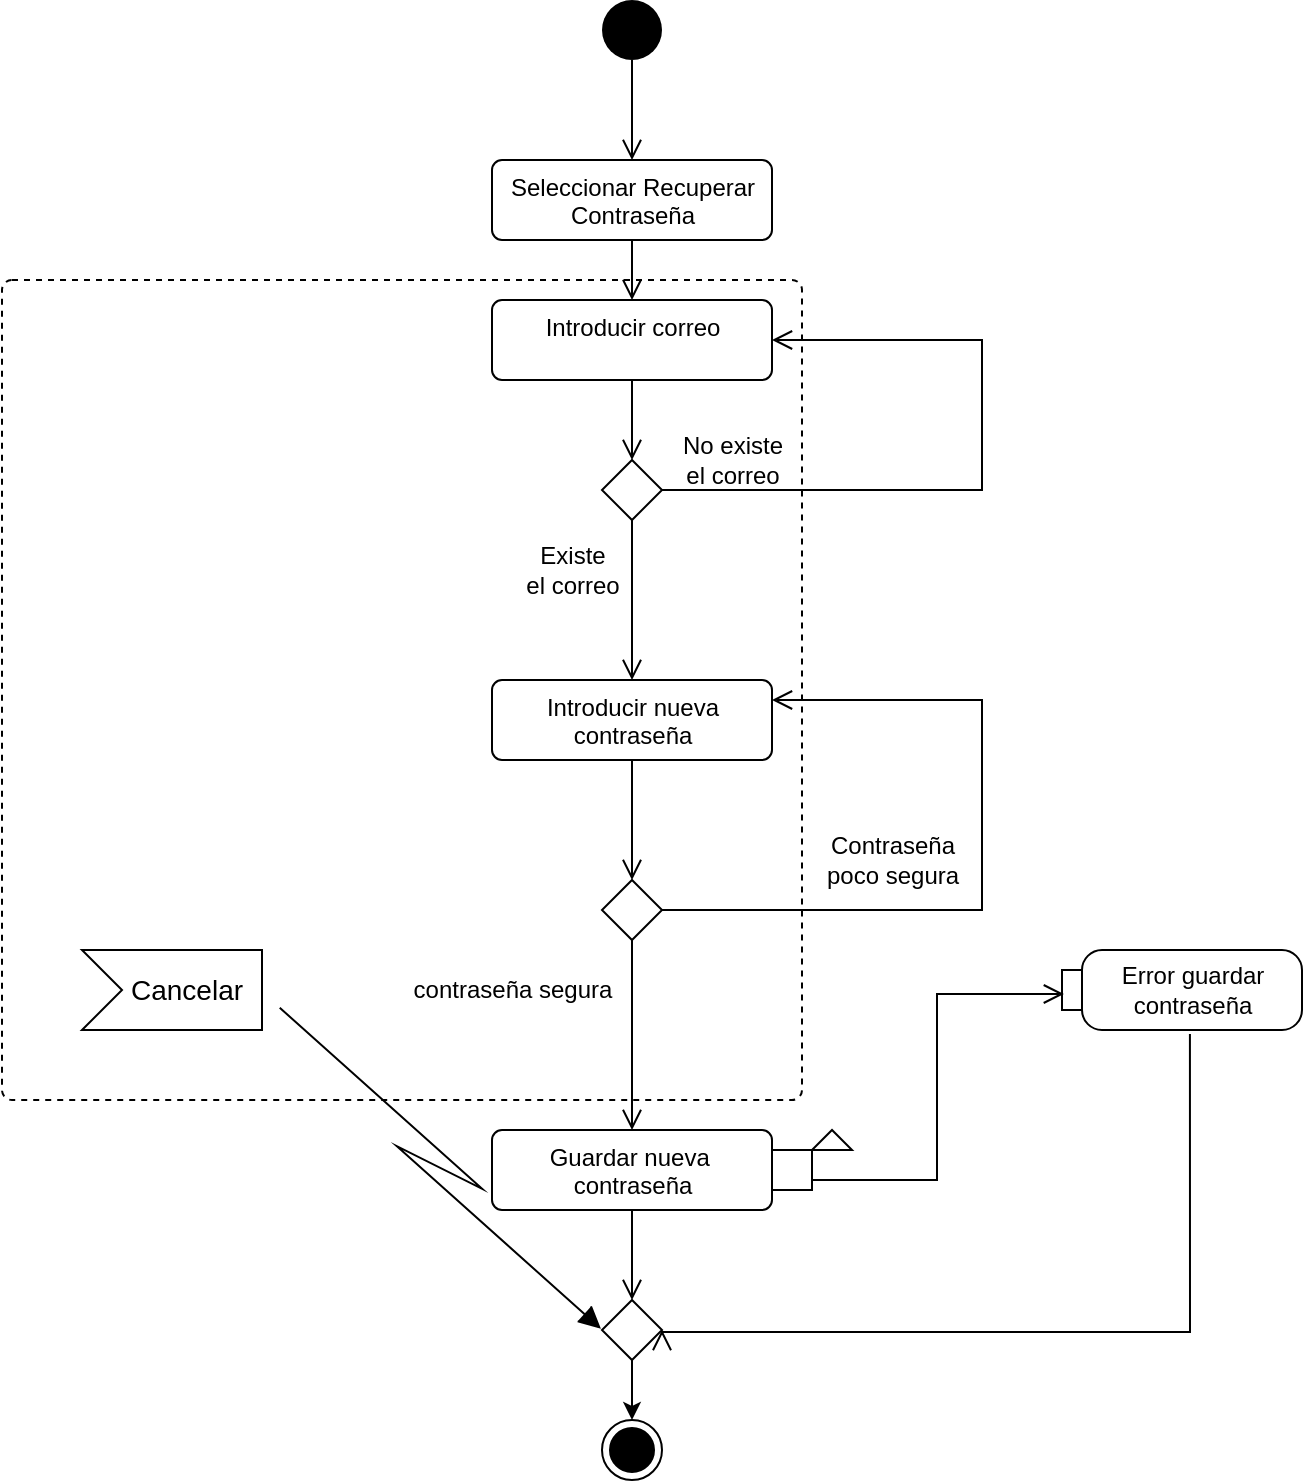 <mxfile version="15.4.0" type="device"><diagram id="eIY6OIiHta7W6_Vnu1Kx" name="Page-1"><mxGraphModel dx="677" dy="353" grid="1" gridSize="10" guides="1" tooltips="1" connect="1" arrows="1" fold="1" page="1" pageScale="1" pageWidth="850" pageHeight="1100" math="0" shadow="0"><root><mxCell id="0"/><mxCell id="1" parent="0"/><mxCell id="2keiegsH4LJDuniGI3In-35" value="" style="html=1;align=center;verticalAlign=top;rounded=1;absoluteArcSize=1;arcSize=10;dashed=1;" parent="1" vertex="1"><mxGeometry x="110" y="260" width="400" height="410" as="geometry"/></mxCell><mxCell id="2keiegsH4LJDuniGI3In-1" value="" style="ellipse;fillColor=#000000;strokeColor=none;" parent="1" vertex="1"><mxGeometry x="410" y="120" width="30" height="30" as="geometry"/></mxCell><mxCell id="2keiegsH4LJDuniGI3In-2" value="" style="endArrow=open;startArrow=none;endFill=0;startFill=0;endSize=8;html=1;verticalAlign=bottom;labelBackgroundColor=none;strokeWidth=1;rounded=0;edgeStyle=orthogonalEdgeStyle;exitX=0.5;exitY=1;exitDx=0;exitDy=0;entryX=0.5;entryY=0;entryDx=0;entryDy=0;" parent="1" source="2keiegsH4LJDuniGI3In-1" target="2keiegsH4LJDuniGI3In-3" edge="1"><mxGeometry width="160" relative="1" as="geometry"><mxPoint x="340" y="300" as="sourcePoint"/><mxPoint x="425" y="210" as="targetPoint"/></mxGeometry></mxCell><mxCell id="2keiegsH4LJDuniGI3In-3" value="Seleccionar Recuperar&lt;br&gt;Contraseña" style="html=1;align=center;verticalAlign=top;rounded=1;absoluteArcSize=1;arcSize=10;dashed=0;" parent="1" vertex="1"><mxGeometry x="355" y="200" width="140" height="40" as="geometry"/></mxCell><mxCell id="2keiegsH4LJDuniGI3In-4" value="Introducir correo" style="html=1;align=center;verticalAlign=top;rounded=1;absoluteArcSize=1;arcSize=10;dashed=0;" parent="1" vertex="1"><mxGeometry x="355" y="270" width="140" height="40" as="geometry"/></mxCell><mxCell id="2keiegsH4LJDuniGI3In-5" value="" style="rhombus;" parent="1" vertex="1"><mxGeometry x="410" y="350" width="30" height="30" as="geometry"/></mxCell><mxCell id="2keiegsH4LJDuniGI3In-6" value="" style="endArrow=open;startArrow=none;endFill=0;startFill=0;endSize=8;html=1;verticalAlign=bottom;labelBackgroundColor=none;strokeWidth=1;rounded=0;edgeStyle=orthogonalEdgeStyle;exitX=0.5;exitY=1;exitDx=0;exitDy=0;entryX=0.5;entryY=0;entryDx=0;entryDy=0;" parent="1" source="2keiegsH4LJDuniGI3In-3" target="2keiegsH4LJDuniGI3In-4" edge="1"><mxGeometry width="160" relative="1" as="geometry"><mxPoint x="435" y="160" as="sourcePoint"/><mxPoint x="435" y="210" as="targetPoint"/><Array as="points"><mxPoint x="425" y="260"/><mxPoint x="425" y="260"/></Array></mxGeometry></mxCell><mxCell id="2keiegsH4LJDuniGI3In-7" value="" style="endArrow=open;startArrow=none;endFill=0;startFill=0;endSize=8;html=1;verticalAlign=bottom;labelBackgroundColor=none;strokeWidth=1;rounded=0;edgeStyle=orthogonalEdgeStyle;exitX=0.5;exitY=1;exitDx=0;exitDy=0;entryX=0.5;entryY=0;entryDx=0;entryDy=0;" parent="1" source="2keiegsH4LJDuniGI3In-4" target="2keiegsH4LJDuniGI3In-5" edge="1"><mxGeometry width="160" relative="1" as="geometry"><mxPoint x="510" y="370" as="sourcePoint"/><mxPoint x="510" y="420" as="targetPoint"/></mxGeometry></mxCell><mxCell id="2keiegsH4LJDuniGI3In-8" value="" style="endArrow=open;startArrow=none;endFill=0;startFill=0;endSize=8;html=1;verticalAlign=bottom;labelBackgroundColor=none;strokeWidth=1;rounded=0;edgeStyle=orthogonalEdgeStyle;exitX=1;exitY=0.5;exitDx=0;exitDy=0;entryX=1;entryY=0.5;entryDx=0;entryDy=0;" parent="1" source="2keiegsH4LJDuniGI3In-5" target="2keiegsH4LJDuniGI3In-4" edge="1"><mxGeometry width="160" relative="1" as="geometry"><mxPoint x="710" y="320" as="sourcePoint"/><mxPoint x="620" y="365" as="targetPoint"/><Array as="points"><mxPoint x="600" y="365"/><mxPoint x="600" y="290"/></Array></mxGeometry></mxCell><mxCell id="2keiegsH4LJDuniGI3In-9" value="No existe&lt;br&gt;el correo" style="text;html=1;align=center;verticalAlign=middle;resizable=0;points=[];autosize=1;strokeColor=none;fillColor=none;" parent="1" vertex="1"><mxGeometry x="440" y="335" width="70" height="30" as="geometry"/></mxCell><mxCell id="2keiegsH4LJDuniGI3In-10" value="" style="endArrow=open;startArrow=none;endFill=0;startFill=0;endSize=8;html=1;verticalAlign=bottom;labelBackgroundColor=none;strokeWidth=1;rounded=0;edgeStyle=orthogonalEdgeStyle;exitX=0.5;exitY=1;exitDx=0;exitDy=0;entryX=0.5;entryY=0;entryDx=0;entryDy=0;" parent="1" source="2keiegsH4LJDuniGI3In-5" target="2keiegsH4LJDuniGI3In-11" edge="1"><mxGeometry width="160" relative="1" as="geometry"><mxPoint x="420" y="420" as="sourcePoint"/><mxPoint x="425" y="430" as="targetPoint"/></mxGeometry></mxCell><mxCell id="2keiegsH4LJDuniGI3In-11" value="Introducir nueva&lt;br&gt;contraseña" style="html=1;align=center;verticalAlign=top;rounded=1;absoluteArcSize=1;arcSize=10;dashed=0;" parent="1" vertex="1"><mxGeometry x="355" y="460" width="140" height="40" as="geometry"/></mxCell><mxCell id="2keiegsH4LJDuniGI3In-12" value="Existe&lt;br&gt;el correo" style="text;html=1;align=center;verticalAlign=middle;resizable=0;points=[];autosize=1;strokeColor=none;fillColor=none;" parent="1" vertex="1"><mxGeometry x="365" y="390" width="60" height="30" as="geometry"/></mxCell><mxCell id="2keiegsH4LJDuniGI3In-13" value="" style="rhombus;" parent="1" vertex="1"><mxGeometry x="410" y="560" width="30" height="30" as="geometry"/></mxCell><mxCell id="2keiegsH4LJDuniGI3In-14" value="" style="endArrow=open;startArrow=none;endFill=0;startFill=0;endSize=8;html=1;verticalAlign=bottom;labelBackgroundColor=none;strokeWidth=1;rounded=0;edgeStyle=orthogonalEdgeStyle;exitX=0.5;exitY=1;exitDx=0;exitDy=0;entryX=0.5;entryY=0;entryDx=0;entryDy=0;" parent="1" source="2keiegsH4LJDuniGI3In-11" target="2keiegsH4LJDuniGI3In-13" edge="1"><mxGeometry width="160" relative="1" as="geometry"><mxPoint x="425" y="520" as="sourcePoint"/><mxPoint x="510" y="630" as="targetPoint"/></mxGeometry></mxCell><mxCell id="2keiegsH4LJDuniGI3In-15" value="" style="endArrow=open;startArrow=none;endFill=0;startFill=0;endSize=8;html=1;verticalAlign=bottom;labelBackgroundColor=none;strokeWidth=1;rounded=0;edgeStyle=orthogonalEdgeStyle;exitX=1;exitY=0.5;exitDx=0;exitDy=0;entryX=1;entryY=0.25;entryDx=0;entryDy=0;" parent="1" source="2keiegsH4LJDuniGI3In-13" target="2keiegsH4LJDuniGI3In-11" edge="1"><mxGeometry width="160" relative="1" as="geometry"><mxPoint x="710" y="530" as="sourcePoint"/><mxPoint x="620" y="575" as="targetPoint"/><Array as="points"><mxPoint x="600" y="575"/><mxPoint x="600" y="470"/></Array></mxGeometry></mxCell><mxCell id="2keiegsH4LJDuniGI3In-16" value="Contraseña&lt;br&gt;poco segura" style="text;html=1;align=center;verticalAlign=middle;resizable=0;points=[];autosize=1;strokeColor=none;fillColor=none;" parent="1" vertex="1"><mxGeometry x="515" y="535" width="80" height="30" as="geometry"/></mxCell><mxCell id="2keiegsH4LJDuniGI3In-17" value="contraseña segura" style="text;html=1;align=center;verticalAlign=middle;resizable=0;points=[];autosize=1;strokeColor=none;fillColor=none;" parent="1" vertex="1"><mxGeometry x="310" y="605" width="110" height="20" as="geometry"/></mxCell><mxCell id="2keiegsH4LJDuniGI3In-18" value="" style="endArrow=open;startArrow=none;endFill=0;startFill=0;endSize=8;html=1;verticalAlign=bottom;labelBackgroundColor=none;strokeWidth=1;rounded=0;edgeStyle=orthogonalEdgeStyle;exitX=0.5;exitY=1;exitDx=0;exitDy=0;entryX=0.5;entryY=0;entryDx=0;entryDy=0;" parent="1" source="2keiegsH4LJDuniGI3In-13" target="2keiegsH4LJDuniGI3In-19" edge="1"><mxGeometry width="160" relative="1" as="geometry"><mxPoint x="430" y="650" as="sourcePoint"/><mxPoint x="425" y="670" as="targetPoint"/></mxGeometry></mxCell><mxCell id="2keiegsH4LJDuniGI3In-19" value="Guardar nueva&amp;nbsp;&lt;br&gt;contraseña" style="html=1;align=center;verticalAlign=top;rounded=1;absoluteArcSize=1;arcSize=10;dashed=0;" parent="1" vertex="1"><mxGeometry x="355" y="685" width="140" height="40" as="geometry"/></mxCell><mxCell id="2keiegsH4LJDuniGI3In-24" value="" style="fillColor=#ffffff;strokeColor=#000000;" parent="1" vertex="1"><mxGeometry x="495" y="695" width="20" height="20" as="geometry"/></mxCell><mxCell id="2keiegsH4LJDuniGI3In-26" value="" style="triangle;whiteSpace=wrap;html=1;direction=north;" parent="1" vertex="1"><mxGeometry x="515.003" y="684.997" width="20" height="10" as="geometry"/></mxCell><mxCell id="2keiegsH4LJDuniGI3In-27" value="Error guardar&lt;br&gt;contraseña" style="shape=mxgraph.uml25.action;html=1;align=center;verticalAlign=middle;absoluteArcSize=1;arcSize=10;dashed=0;spacingLeft=10;flipH=1;" parent="1" vertex="1"><mxGeometry x="640" y="595" width="120" height="40" as="geometry"/></mxCell><mxCell id="2keiegsH4LJDuniGI3In-29" value="" style="endArrow=open;startArrow=none;endFill=0;startFill=0;endSize=8;html=1;verticalAlign=bottom;labelBackgroundColor=none;strokeWidth=1;rounded=0;edgeStyle=orthogonalEdgeStyle;exitX=1;exitY=0.75;exitDx=0;exitDy=0;entryX=0.992;entryY=0.55;entryDx=0;entryDy=0;entryPerimeter=0;" parent="1" source="2keiegsH4LJDuniGI3In-24" target="2keiegsH4LJDuniGI3In-27" edge="1"><mxGeometry width="160" relative="1" as="geometry"><mxPoint x="620" y="595" as="sourcePoint"/><mxPoint x="620" y="665" as="targetPoint"/></mxGeometry></mxCell><mxCell id="2keiegsH4LJDuniGI3In-31" value="" style="endArrow=open;startArrow=none;endFill=0;startFill=0;endSize=8;html=1;verticalAlign=bottom;labelBackgroundColor=none;strokeWidth=1;rounded=0;edgeStyle=orthogonalEdgeStyle;exitX=0.5;exitY=1;exitDx=0;exitDy=0;" parent="1" source="2keiegsH4LJDuniGI3In-19" edge="1"><mxGeometry width="160" relative="1" as="geometry"><mxPoint x="510" y="685" as="sourcePoint"/><mxPoint x="425" y="770" as="targetPoint"/></mxGeometry></mxCell><mxCell id="2keiegsH4LJDuniGI3In-33" value="Cancelar" style="html=1;shape=mxgraph.infographic.ribbonSimple;notch1=20;notch2=0;align=center;verticalAlign=middle;fontSize=14;fontStyle=0;fillColor=#FFFFFF;flipH=0;spacingRight=0;spacingLeft=14;" parent="1" vertex="1"><mxGeometry x="150" y="595" width="90" height="40" as="geometry"/></mxCell><mxCell id="2keiegsH4LJDuniGI3In-34" value="" style="shape=mxgraph.lean_mapping.electronic_info_flow_edge;html=1;rounded=0;edgeStyle=orthogonalEdgeStyle;exitX=1;exitY=0.5;exitDx=0;exitDy=0;exitPerimeter=0;entryX=0;entryY=1;entryDx=0;entryDy=0;" parent="1" source="2keiegsH4LJDuniGI3In-33" target="aiqyVbpu4a9tVJH5UoCl-2" edge="1"><mxGeometry width="160" relative="1" as="geometry"><mxPoint x="380" y="650" as="sourcePoint"/><mxPoint x="410" y="785" as="targetPoint"/></mxGeometry></mxCell><mxCell id="2keiegsH4LJDuniGI3In-36" value="" style="ellipse;html=1;shape=endState;fillColor=#000000;strokeColor=#000000;" parent="1" vertex="1"><mxGeometry x="410" y="830" width="30" height="30" as="geometry"/></mxCell><mxCell id="2keiegsH4LJDuniGI3In-38" value="" style="endArrow=open;startArrow=none;endFill=0;startFill=0;endSize=8;html=1;verticalAlign=bottom;labelBackgroundColor=none;strokeWidth=1;rounded=0;edgeStyle=orthogonalEdgeStyle;exitX=0.467;exitY=1.05;exitDx=0;exitDy=0;entryX=1;entryY=0.5;entryDx=0;entryDy=0;exitPerimeter=0;" parent="1" source="2keiegsH4LJDuniGI3In-27" target="aiqyVbpu4a9tVJH5UoCl-2" edge="1"><mxGeometry width="160" relative="1" as="geometry"><mxPoint x="750" y="665" as="sourcePoint"/><mxPoint x="750" y="735" as="targetPoint"/><Array as="points"><mxPoint x="704" y="786"/><mxPoint x="440" y="786"/></Array></mxGeometry></mxCell><mxCell id="aiqyVbpu4a9tVJH5UoCl-5" style="edgeStyle=orthogonalEdgeStyle;rounded=0;orthogonalLoop=1;jettySize=auto;html=1;exitX=0.5;exitY=1;exitDx=0;exitDy=0;entryX=0.5;entryY=0;entryDx=0;entryDy=0;" edge="1" parent="1" source="aiqyVbpu4a9tVJH5UoCl-2" target="2keiegsH4LJDuniGI3In-36"><mxGeometry relative="1" as="geometry"/></mxCell><mxCell id="aiqyVbpu4a9tVJH5UoCl-2" value="" style="rhombus;" vertex="1" parent="1"><mxGeometry x="410" y="770" width="30" height="30" as="geometry"/></mxCell></root></mxGraphModel></diagram></mxfile>